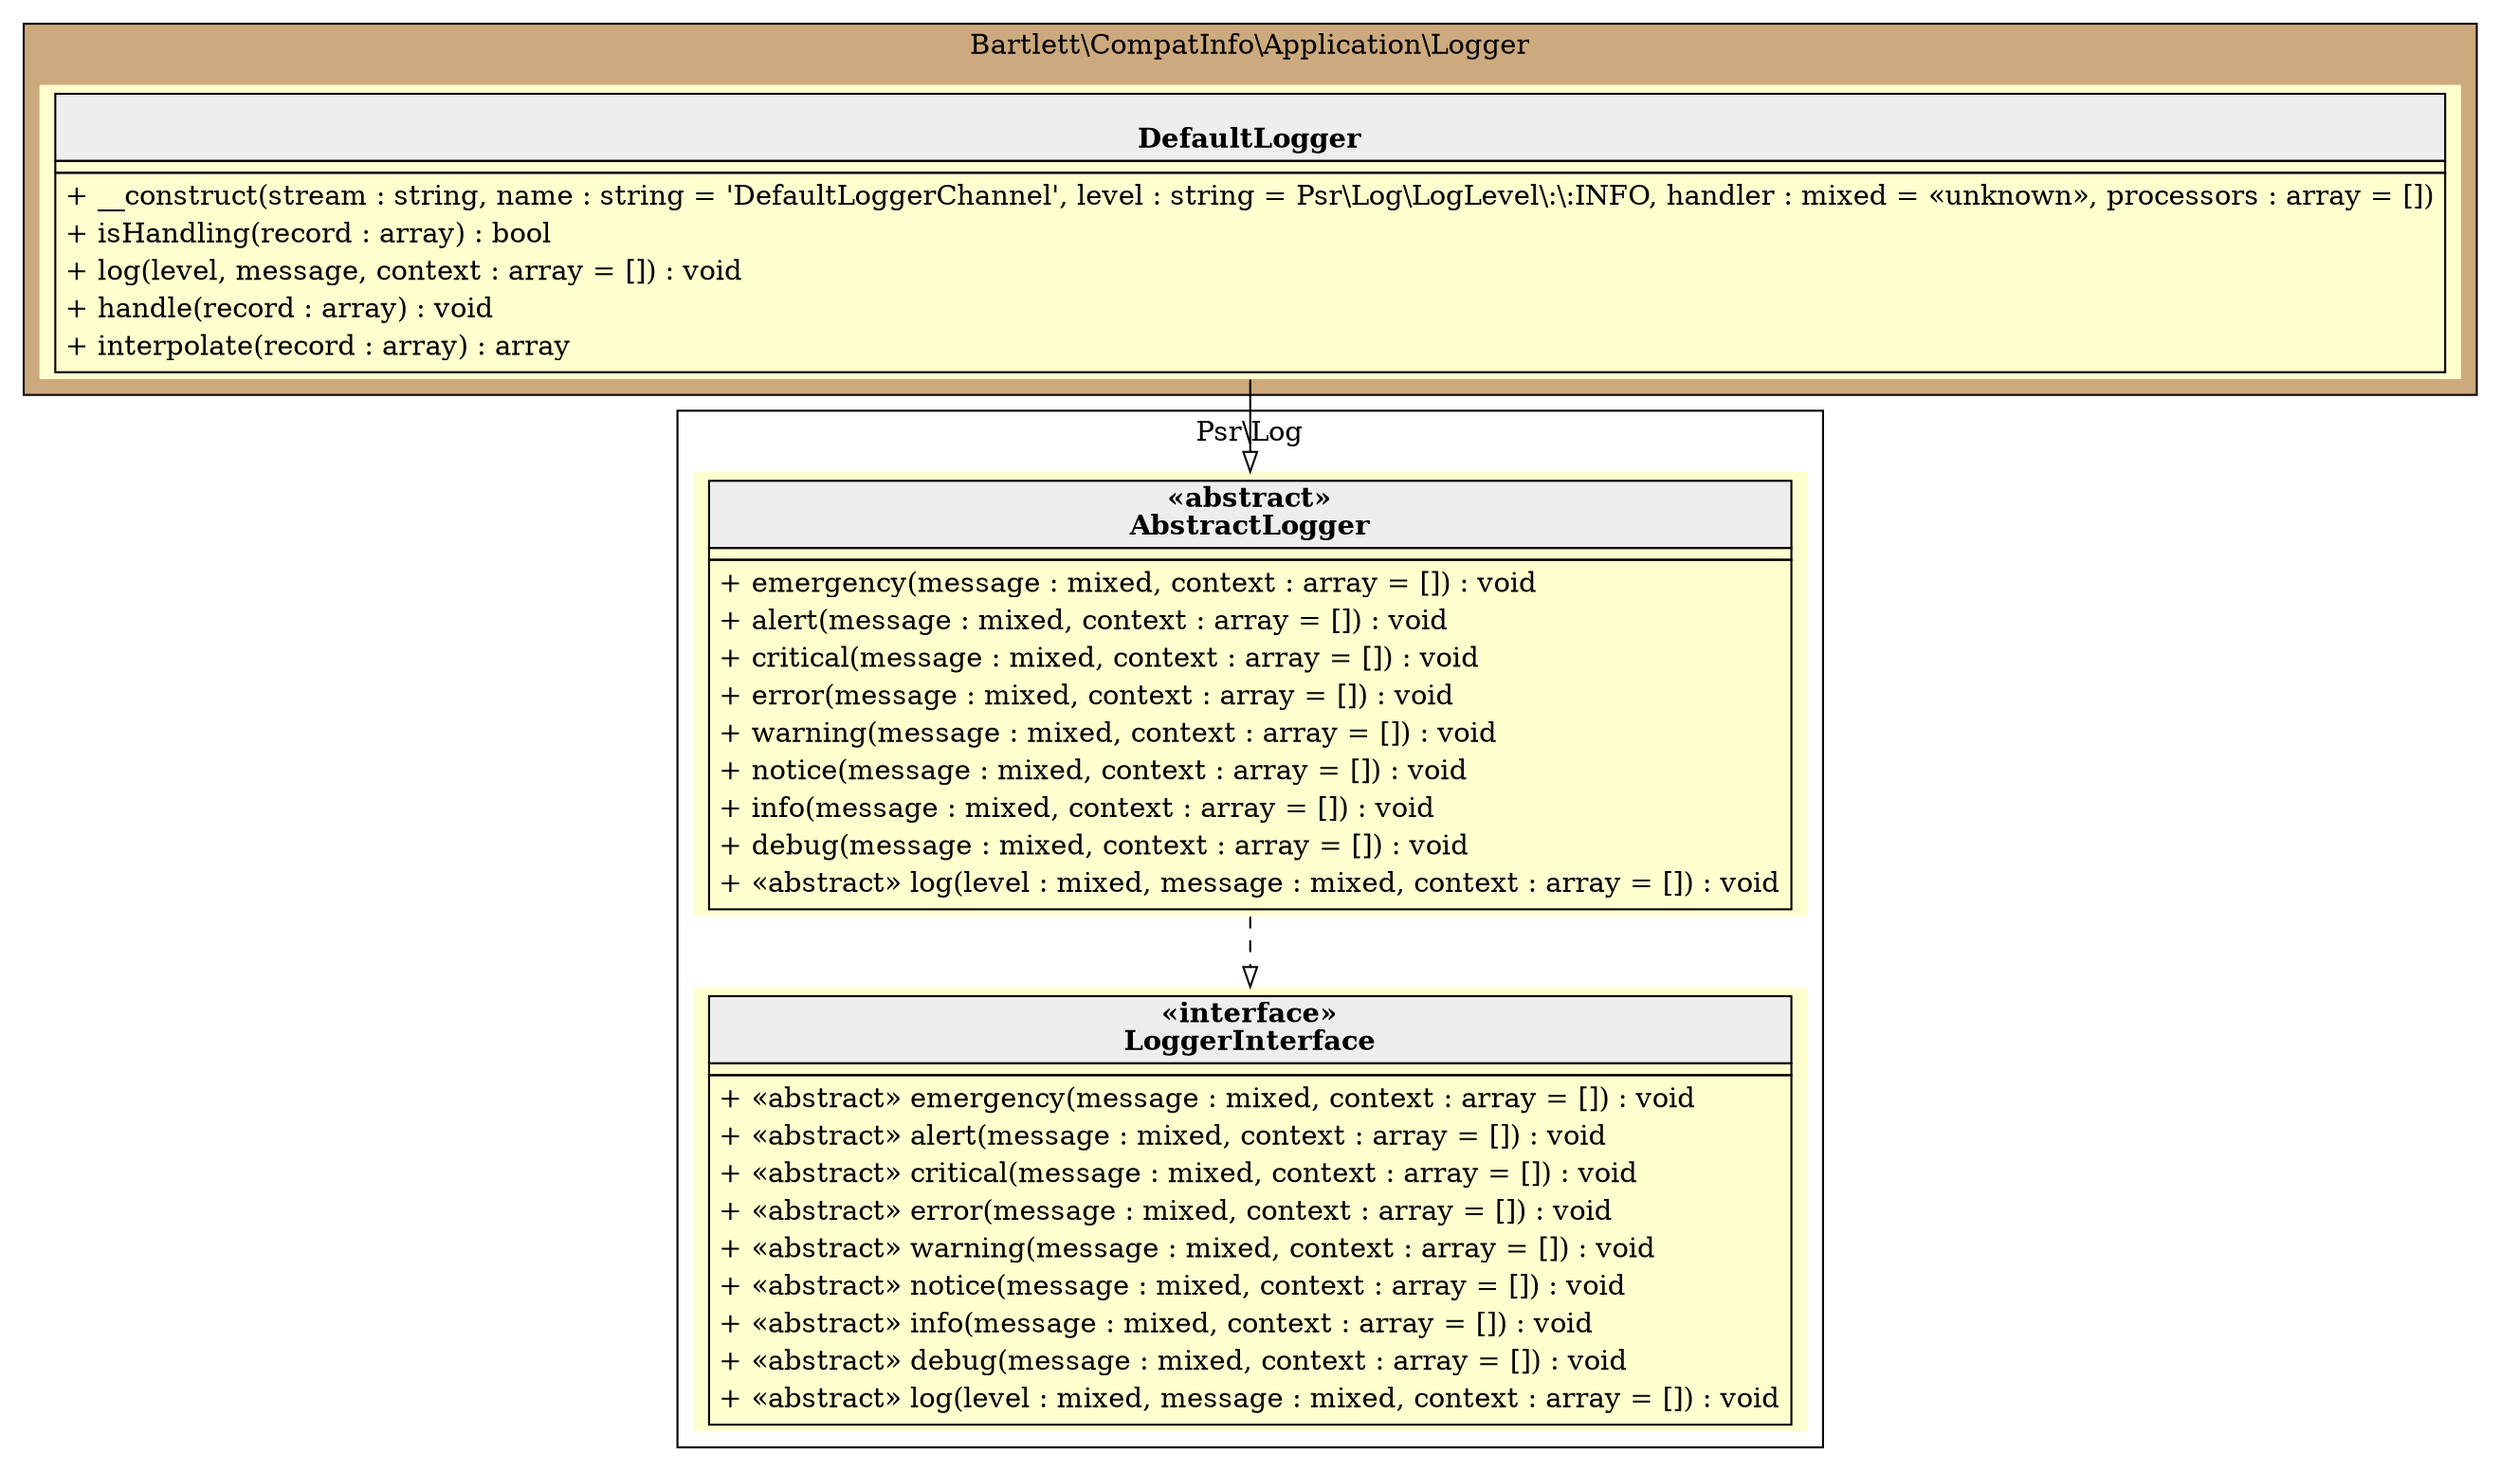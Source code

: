 digraph {
  graph [rankdir="TB" bgcolor="transparent"]
  node [fillcolor="#FEFECE" style="filled"]
  subgraph cluster_0 {
    graph [bgcolor="burlywood3"]
    label = "Bartlett\\CompatInfo\\Application\\Logger"
    "Bartlett\\CompatInfo\\Application\\Logger\\DefaultLogger" [shape="none" label=<
<table cellspacing="0" border="0" cellborder="1">
    <tr><td bgcolor="#eeeeee"><b><br/>DefaultLogger</b></td></tr>
    <tr><td></td></tr>
    <tr><td><table border="0" cellspacing="0" cellpadding="2">
    <tr><td align="left">+ __construct(stream : string, name : string = 'DefaultLoggerChannel', level : string = Psr\\Log\\LogLevel\:\:INFO, handler : mixed = «unknown», processors : array = [])</td></tr>
    <tr><td align="left">+ isHandling(record : array) : bool</td></tr>
    <tr><td align="left">+ log(level, message, context : array = []) : void</td></tr>
    <tr><td align="left">+ handle(record : array) : void</td></tr>
    <tr><td align="left">+ interpolate(record : array) : array</td></tr>
</table></td></tr>
</table>>]
  }
  subgraph cluster_1 {
    label = "Psr\\Log"
    "Psr\\Log\\AbstractLogger" [shape="none" label=<
<table cellspacing="0" border="0" cellborder="1">
    <tr><td bgcolor="#eeeeee"><b>«abstract»<br/>AbstractLogger</b></td></tr>
    <tr><td></td></tr>
    <tr><td><table border="0" cellspacing="0" cellpadding="2">
    <tr><td align="left">+ emergency(message : mixed, context : array = []) : void</td></tr>
    <tr><td align="left">+ alert(message : mixed, context : array = []) : void</td></tr>
    <tr><td align="left">+ critical(message : mixed, context : array = []) : void</td></tr>
    <tr><td align="left">+ error(message : mixed, context : array = []) : void</td></tr>
    <tr><td align="left">+ warning(message : mixed, context : array = []) : void</td></tr>
    <tr><td align="left">+ notice(message : mixed, context : array = []) : void</td></tr>
    <tr><td align="left">+ info(message : mixed, context : array = []) : void</td></tr>
    <tr><td align="left">+ debug(message : mixed, context : array = []) : void</td></tr>
    <tr><td align="left">+ «abstract» log(level : mixed, message : mixed, context : array = []) : void</td></tr>
</table></td></tr>
</table>>]
    "Psr\\Log\\LoggerInterface" [shape="none" label=<
<table cellspacing="0" border="0" cellborder="1">
    <tr><td bgcolor="#eeeeee"><b>«interface»<br/>LoggerInterface</b></td></tr>
    <tr><td></td></tr>
    <tr><td><table border="0" cellspacing="0" cellpadding="2">
    <tr><td align="left">+ «abstract» emergency(message : mixed, context : array = []) : void</td></tr>
    <tr><td align="left">+ «abstract» alert(message : mixed, context : array = []) : void</td></tr>
    <tr><td align="left">+ «abstract» critical(message : mixed, context : array = []) : void</td></tr>
    <tr><td align="left">+ «abstract» error(message : mixed, context : array = []) : void</td></tr>
    <tr><td align="left">+ «abstract» warning(message : mixed, context : array = []) : void</td></tr>
    <tr><td align="left">+ «abstract» notice(message : mixed, context : array = []) : void</td></tr>
    <tr><td align="left">+ «abstract» info(message : mixed, context : array = []) : void</td></tr>
    <tr><td align="left">+ «abstract» debug(message : mixed, context : array = []) : void</td></tr>
    <tr><td align="left">+ «abstract» log(level : mixed, message : mixed, context : array = []) : void</td></tr>
</table></td></tr>
</table>>]
  }
  "Psr\\Log\\AbstractLogger" -> "Psr\\Log\\LoggerInterface" [arrowhead="empty" style="dashed"]
  "Bartlett\\CompatInfo\\Application\\Logger\\DefaultLogger" -> "Psr\\Log\\AbstractLogger" [arrowhead="empty" style="filled"]
}
